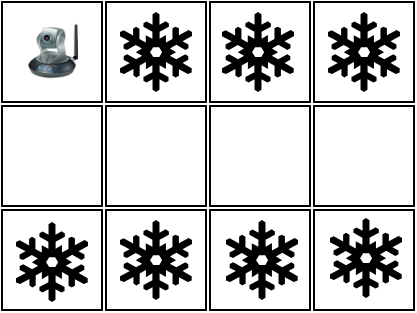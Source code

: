 <mxfile version="19.0.2" type="device"><diagram id="GC3d5SEIMlqQDpdu6AJr" name="Page-1"><mxGraphModel dx="1422" dy="873" grid="1" gridSize="10" guides="1" tooltips="1" connect="1" arrows="1" fold="1" page="1" pageScale="1" pageWidth="850" pageHeight="1100" math="0" shadow="0"><root><mxCell id="0"/><mxCell id="1" parent="0"/><mxCell id="wi9Bhf0zNv-aggHsFR5M-1" value="" style="whiteSpace=wrap;html=1;aspect=fixed;" vertex="1" parent="1"><mxGeometry x="160" y="280" width="50" height="50" as="geometry"/></mxCell><mxCell id="wi9Bhf0zNv-aggHsFR5M-2" value="" style="whiteSpace=wrap;html=1;aspect=fixed;" vertex="1" parent="1"><mxGeometry x="212" y="280" width="50" height="50" as="geometry"/></mxCell><mxCell id="wi9Bhf0zNv-aggHsFR5M-3" value="" style="whiteSpace=wrap;html=1;aspect=fixed;" vertex="1" parent="1"><mxGeometry x="264" y="280" width="50" height="50" as="geometry"/></mxCell><mxCell id="wi9Bhf0zNv-aggHsFR5M-4" value="" style="whiteSpace=wrap;html=1;aspect=fixed;" vertex="1" parent="1"><mxGeometry x="316" y="280" width="50" height="50" as="geometry"/></mxCell><mxCell id="wi9Bhf0zNv-aggHsFR5M-5" value="" style="whiteSpace=wrap;html=1;aspect=fixed;" vertex="1" parent="1"><mxGeometry x="160" y="332" width="50" height="50" as="geometry"/></mxCell><mxCell id="wi9Bhf0zNv-aggHsFR5M-6" value="" style="whiteSpace=wrap;html=1;aspect=fixed;" vertex="1" parent="1"><mxGeometry x="212" y="332" width="50" height="50" as="geometry"/></mxCell><mxCell id="wi9Bhf0zNv-aggHsFR5M-7" value="" style="whiteSpace=wrap;html=1;aspect=fixed;" vertex="1" parent="1"><mxGeometry x="264" y="332" width="50" height="50" as="geometry"/></mxCell><mxCell id="wi9Bhf0zNv-aggHsFR5M-8" value="" style="whiteSpace=wrap;html=1;aspect=fixed;" vertex="1" parent="1"><mxGeometry x="316" y="332" width="50" height="50" as="geometry"/></mxCell><mxCell id="wi9Bhf0zNv-aggHsFR5M-9" value="" style="whiteSpace=wrap;html=1;aspect=fixed;" vertex="1" parent="1"><mxGeometry x="160" y="384" width="50" height="50" as="geometry"/></mxCell><mxCell id="wi9Bhf0zNv-aggHsFR5M-10" value="" style="whiteSpace=wrap;html=1;aspect=fixed;" vertex="1" parent="1"><mxGeometry x="212" y="384" width="50" height="50" as="geometry"/></mxCell><mxCell id="wi9Bhf0zNv-aggHsFR5M-11" value="" style="whiteSpace=wrap;html=1;aspect=fixed;" vertex="1" parent="1"><mxGeometry x="264" y="384" width="50" height="50" as="geometry"/></mxCell><mxCell id="wi9Bhf0zNv-aggHsFR5M-12" value="" style="whiteSpace=wrap;html=1;aspect=fixed;" vertex="1" parent="1"><mxGeometry x="316" y="384" width="50" height="50" as="geometry"/></mxCell><mxCell id="wi9Bhf0zNv-aggHsFR5M-16" value="" style="shape=mxgraph.signs.nature.snowflake;html=1;pointerEvents=1;fillColor=#000000;strokeColor=none;verticalLabelPosition=bottom;verticalAlign=top;align=center;sketch=0;" vertex="1" parent="1"><mxGeometry x="219" y="285" width="36" height="40" as="geometry"/></mxCell><mxCell id="wi9Bhf0zNv-aggHsFR5M-17" value="" style="shape=mxgraph.signs.nature.snowflake;html=1;pointerEvents=1;fillColor=#000000;strokeColor=none;verticalLabelPosition=bottom;verticalAlign=top;align=center;sketch=0;" vertex="1" parent="1"><mxGeometry x="270" y="285" width="36" height="40" as="geometry"/></mxCell><mxCell id="wi9Bhf0zNv-aggHsFR5M-18" value="" style="shape=mxgraph.signs.nature.snowflake;html=1;pointerEvents=1;fillColor=#000000;strokeColor=none;verticalLabelPosition=bottom;verticalAlign=top;align=center;sketch=0;" vertex="1" parent="1"><mxGeometry x="323" y="285" width="36" height="40" as="geometry"/></mxCell><mxCell id="wi9Bhf0zNv-aggHsFR5M-19" value="" style="shape=mxgraph.signs.nature.snowflake;html=1;pointerEvents=1;fillColor=#000000;strokeColor=none;verticalLabelPosition=bottom;verticalAlign=top;align=center;sketch=0;" vertex="1" parent="1"><mxGeometry x="324" y="388" width="36" height="40" as="geometry"/></mxCell><mxCell id="wi9Bhf0zNv-aggHsFR5M-20" value="" style="shape=mxgraph.signs.nature.snowflake;html=1;pointerEvents=1;fillColor=#000000;strokeColor=none;verticalLabelPosition=bottom;verticalAlign=top;align=center;sketch=0;" vertex="1" parent="1"><mxGeometry x="272" y="389" width="36" height="40" as="geometry"/></mxCell><mxCell id="wi9Bhf0zNv-aggHsFR5M-21" value="" style="shape=mxgraph.signs.nature.snowflake;html=1;pointerEvents=1;fillColor=#000000;strokeColor=none;verticalLabelPosition=bottom;verticalAlign=top;align=center;sketch=0;" vertex="1" parent="1"><mxGeometry x="219" y="389" width="36" height="40" as="geometry"/></mxCell><mxCell id="wi9Bhf0zNv-aggHsFR5M-22" value="" style="shape=mxgraph.signs.nature.snowflake;html=1;pointerEvents=1;fillColor=#000000;strokeColor=none;verticalLabelPosition=bottom;verticalAlign=top;align=center;sketch=0;" vertex="1" parent="1"><mxGeometry x="167" y="390" width="36" height="40" as="geometry"/></mxCell><mxCell id="wi9Bhf0zNv-aggHsFR5M-23" value="" style="image;html=1;image=img/lib/clip_art/networking/Ip_Camera_128x128.png" vertex="1" parent="1"><mxGeometry x="173" y="287" width="25" height="35" as="geometry"/></mxCell></root></mxGraphModel></diagram></mxfile>